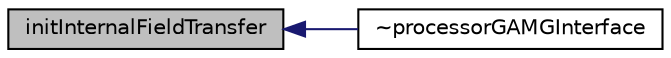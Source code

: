 digraph "initInternalFieldTransfer"
{
  bgcolor="transparent";
  edge [fontname="Helvetica",fontsize="10",labelfontname="Helvetica",labelfontsize="10"];
  node [fontname="Helvetica",fontsize="10",shape=record];
  rankdir="LR";
  Node24 [label="initInternalFieldTransfer",height=0.2,width=0.4,color="black", fillcolor="grey75", style="filled", fontcolor="black"];
  Node24 -> Node25 [dir="back",color="midnightblue",fontsize="10",style="solid",fontname="Helvetica"];
  Node25 [label="~processorGAMGInterface",height=0.2,width=0.4,color="black",URL="$a28077.html#ad68e9c2e0015fef03becd1e1842cd118",tooltip="Destructor. "];
}
